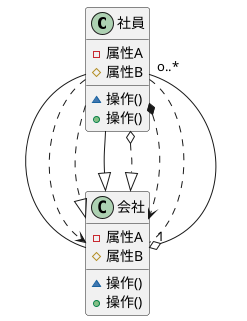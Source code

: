 @startuml
class 社員 {
-属性A
#属性B
~操作()
+操作()
}
class 会社 {
  -属性A
  #属性B
  ~操作()
  +操作()

}

社員 -- 会社
社員 ..> 会社
社員 ..|> 会社
社員 --|> 会社
社員 o..|> 会社
社員 *..> 会社
社員 .. 会社
社員 "o..*" -down-o "1" 会社

@enduml

■メモ
表記	線種類	関係
------------------------
--	実線	関連
<--	矢印	実線
<｜--	白抜き矢印 実線	汎化
<｜..	白抜き矢印 破線	実現
o--	白抜き菱形 実線	集約
*--	黒塗り菱形 実線	コンポジション
<..	矢印 破線	依存
..	破線
